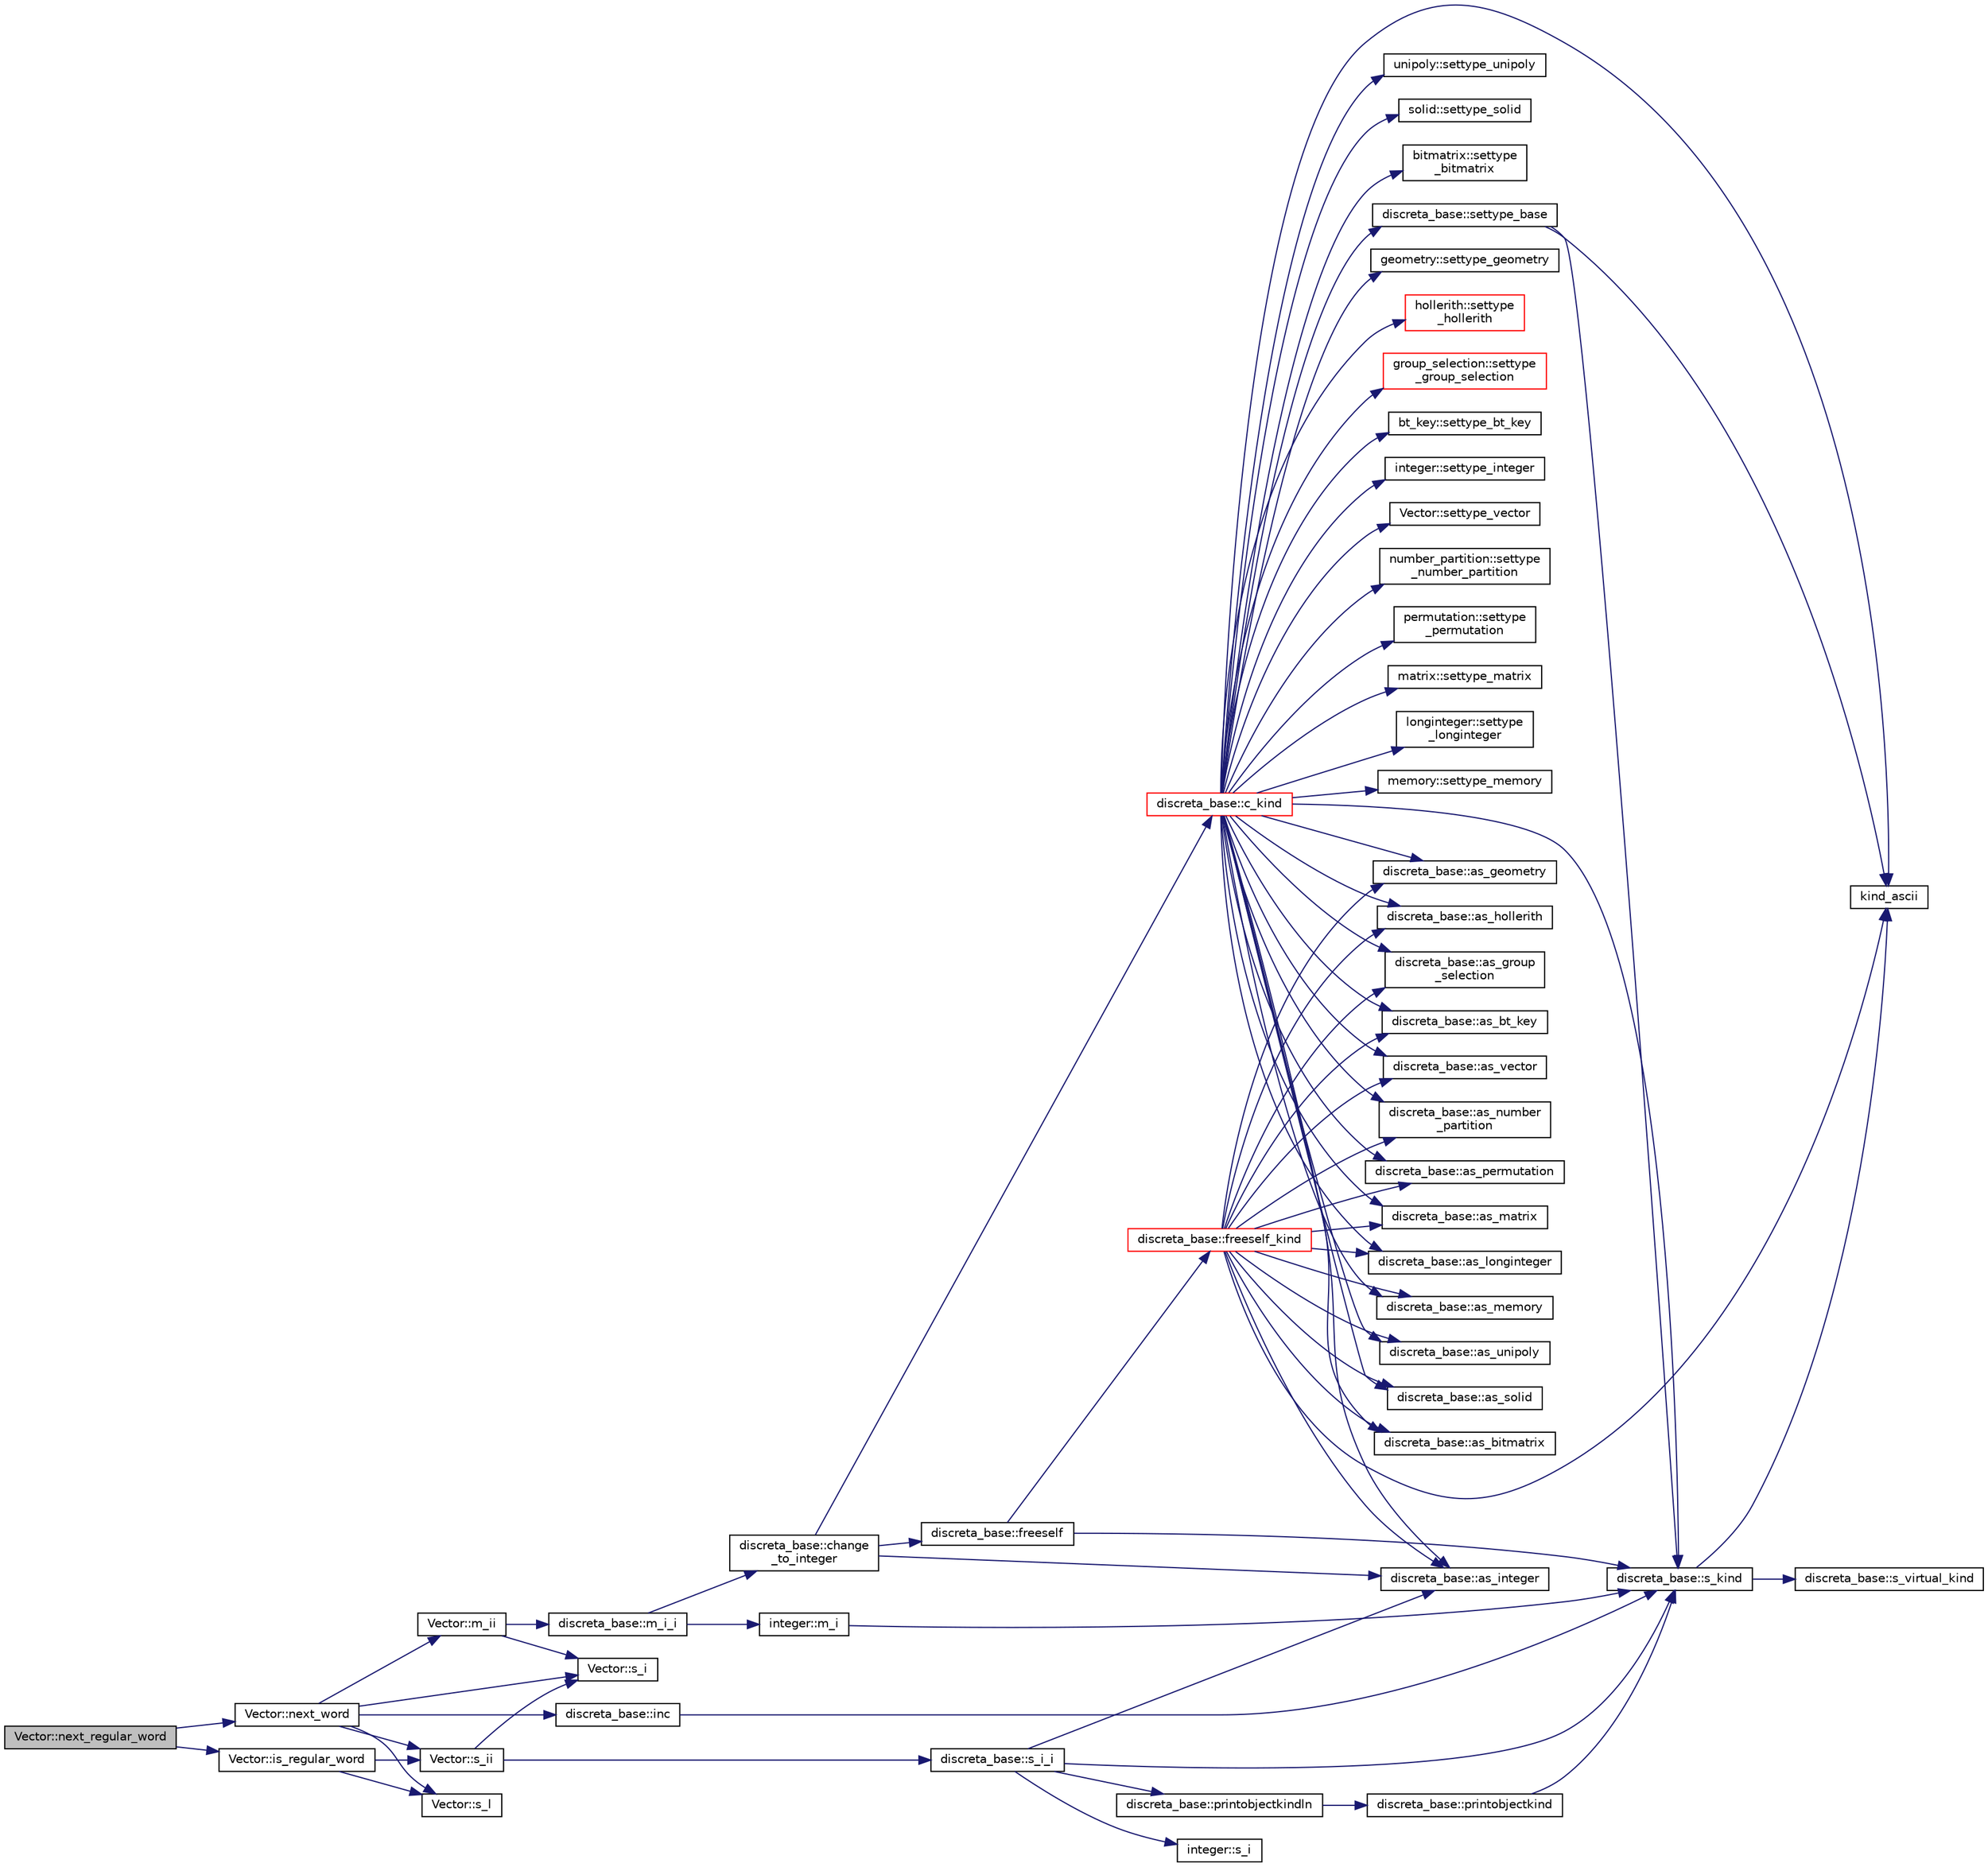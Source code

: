 digraph "Vector::next_regular_word"
{
  edge [fontname="Helvetica",fontsize="10",labelfontname="Helvetica",labelfontsize="10"];
  node [fontname="Helvetica",fontsize="10",shape=record];
  rankdir="LR";
  Node3750 [label="Vector::next_regular_word",height=0.2,width=0.4,color="black", fillcolor="grey75", style="filled", fontcolor="black"];
  Node3750 -> Node3751 [color="midnightblue",fontsize="10",style="solid",fontname="Helvetica"];
  Node3751 [label="Vector::next_word",height=0.2,width=0.4,color="black", fillcolor="white", style="filled",URL="$d5/db2/class_vector.html#ac6836667916e1854bd102698042bbef2"];
  Node3751 -> Node3752 [color="midnightblue",fontsize="10",style="solid",fontname="Helvetica"];
  Node3752 [label="Vector::s_l",height=0.2,width=0.4,color="black", fillcolor="white", style="filled",URL="$d5/db2/class_vector.html#ad2dc082288f858d22a528832289e0704"];
  Node3751 -> Node3753 [color="midnightblue",fontsize="10",style="solid",fontname="Helvetica"];
  Node3753 [label="Vector::s_ii",height=0.2,width=0.4,color="black", fillcolor="white", style="filled",URL="$d5/db2/class_vector.html#a75d4942cc7b9794717b4846c10520db8"];
  Node3753 -> Node3754 [color="midnightblue",fontsize="10",style="solid",fontname="Helvetica"];
  Node3754 [label="Vector::s_i",height=0.2,width=0.4,color="black", fillcolor="white", style="filled",URL="$d5/db2/class_vector.html#a1c4fe1752523df8119f70dd550244871"];
  Node3753 -> Node3755 [color="midnightblue",fontsize="10",style="solid",fontname="Helvetica"];
  Node3755 [label="discreta_base::s_i_i",height=0.2,width=0.4,color="black", fillcolor="white", style="filled",URL="$d7/d71/classdiscreta__base.html#aadb92c01fbe69b3034b0214b33fbc735"];
  Node3755 -> Node3756 [color="midnightblue",fontsize="10",style="solid",fontname="Helvetica"];
  Node3756 [label="discreta_base::s_kind",height=0.2,width=0.4,color="black", fillcolor="white", style="filled",URL="$d7/d71/classdiscreta__base.html#a8a830025c74adbbc3362418a7c2ba157"];
  Node3756 -> Node3757 [color="midnightblue",fontsize="10",style="solid",fontname="Helvetica"];
  Node3757 [label="discreta_base::s_virtual_kind",height=0.2,width=0.4,color="black", fillcolor="white", style="filled",URL="$d7/d71/classdiscreta__base.html#a52778a6d6943a468be083d0785d418fb"];
  Node3756 -> Node3758 [color="midnightblue",fontsize="10",style="solid",fontname="Helvetica"];
  Node3758 [label="kind_ascii",height=0.2,width=0.4,color="black", fillcolor="white", style="filled",URL="$d9/d60/discreta_8h.html#ad0ce825a9f29bc6cec27e1b64cfe27bf"];
  Node3755 -> Node3759 [color="midnightblue",fontsize="10",style="solid",fontname="Helvetica"];
  Node3759 [label="discreta_base::printobjectkindln",height=0.2,width=0.4,color="black", fillcolor="white", style="filled",URL="$d7/d71/classdiscreta__base.html#a677ccc8f392ebedde05e453f8cf59559"];
  Node3759 -> Node3760 [color="midnightblue",fontsize="10",style="solid",fontname="Helvetica"];
  Node3760 [label="discreta_base::printobjectkind",height=0.2,width=0.4,color="black", fillcolor="white", style="filled",URL="$d7/d71/classdiscreta__base.html#aa75a1314aa706909b029664944904231"];
  Node3760 -> Node3756 [color="midnightblue",fontsize="10",style="solid",fontname="Helvetica"];
  Node3755 -> Node3761 [color="midnightblue",fontsize="10",style="solid",fontname="Helvetica"];
  Node3761 [label="discreta_base::as_integer",height=0.2,width=0.4,color="black", fillcolor="white", style="filled",URL="$d7/d71/classdiscreta__base.html#a00d7691eaf874fd283d942692fe8dd26"];
  Node3755 -> Node3762 [color="midnightblue",fontsize="10",style="solid",fontname="Helvetica"];
  Node3762 [label="integer::s_i",height=0.2,width=0.4,color="black", fillcolor="white", style="filled",URL="$d0/de5/classinteger.html#adf28e9f94d4c844adaa950deeb80b904"];
  Node3751 -> Node3763 [color="midnightblue",fontsize="10",style="solid",fontname="Helvetica"];
  Node3763 [label="Vector::m_ii",height=0.2,width=0.4,color="black", fillcolor="white", style="filled",URL="$d5/db2/class_vector.html#aa6a97eabb43f192a47947f4f6acbb04d"];
  Node3763 -> Node3754 [color="midnightblue",fontsize="10",style="solid",fontname="Helvetica"];
  Node3763 -> Node3764 [color="midnightblue",fontsize="10",style="solid",fontname="Helvetica"];
  Node3764 [label="discreta_base::m_i_i",height=0.2,width=0.4,color="black", fillcolor="white", style="filled",URL="$d7/d71/classdiscreta__base.html#aa231464a9d4bc233f66608021c9ad997"];
  Node3764 -> Node3765 [color="midnightblue",fontsize="10",style="solid",fontname="Helvetica"];
  Node3765 [label="discreta_base::change\l_to_integer",height=0.2,width=0.4,color="black", fillcolor="white", style="filled",URL="$d7/d71/classdiscreta__base.html#a58a5a5bd8f8e6f2dd7b4483b66dc7bb9"];
  Node3765 -> Node3766 [color="midnightblue",fontsize="10",style="solid",fontname="Helvetica"];
  Node3766 [label="discreta_base::freeself",height=0.2,width=0.4,color="black", fillcolor="white", style="filled",URL="$d7/d71/classdiscreta__base.html#a9a3c9501a562293b5667c11b9174d6e5"];
  Node3766 -> Node3767 [color="midnightblue",fontsize="10",style="solid",fontname="Helvetica"];
  Node3767 [label="discreta_base::freeself_kind",height=0.2,width=0.4,color="red", fillcolor="white", style="filled",URL="$d7/d71/classdiscreta__base.html#a63a23ada2165b3838fab719ed458cec8"];
  Node3767 -> Node3761 [color="midnightblue",fontsize="10",style="solid",fontname="Helvetica"];
  Node3767 -> Node3771 [color="midnightblue",fontsize="10",style="solid",fontname="Helvetica"];
  Node3771 [label="discreta_base::as_vector",height=0.2,width=0.4,color="black", fillcolor="white", style="filled",URL="$d7/d71/classdiscreta__base.html#a7bdd6cae39c380b128ee9e17e42cf020"];
  Node3767 -> Node3774 [color="midnightblue",fontsize="10",style="solid",fontname="Helvetica"];
  Node3774 [label="discreta_base::as_number\l_partition",height=0.2,width=0.4,color="black", fillcolor="white", style="filled",URL="$d7/d71/classdiscreta__base.html#a307aa09de0e925d46697707968ffab00"];
  Node3767 -> Node3776 [color="midnightblue",fontsize="10",style="solid",fontname="Helvetica"];
  Node3776 [label="discreta_base::as_permutation",height=0.2,width=0.4,color="black", fillcolor="white", style="filled",URL="$d7/d71/classdiscreta__base.html#aa4e72f36a82984239b12ae831e131098"];
  Node3767 -> Node3778 [color="midnightblue",fontsize="10",style="solid",fontname="Helvetica"];
  Node3778 [label="discreta_base::as_matrix",height=0.2,width=0.4,color="black", fillcolor="white", style="filled",URL="$d7/d71/classdiscreta__base.html#ae4d7f56d917a4707b838fbffde6467ff"];
  Node3767 -> Node3781 [color="midnightblue",fontsize="10",style="solid",fontname="Helvetica"];
  Node3781 [label="discreta_base::as_longinteger",height=0.2,width=0.4,color="black", fillcolor="white", style="filled",URL="$d7/d71/classdiscreta__base.html#a20a094639eb711b10c8694c51937f7cd"];
  Node3767 -> Node3784 [color="midnightblue",fontsize="10",style="solid",fontname="Helvetica"];
  Node3784 [label="discreta_base::as_memory",height=0.2,width=0.4,color="black", fillcolor="white", style="filled",URL="$d7/d71/classdiscreta__base.html#ad94b2d7dce0cd4fa22db57f6e79c4bd2"];
  Node3767 -> Node3786 [color="midnightblue",fontsize="10",style="solid",fontname="Helvetica"];
  Node3786 [label="discreta_base::as_unipoly",height=0.2,width=0.4,color="black", fillcolor="white", style="filled",URL="$d7/d71/classdiscreta__base.html#ad50d8027f039fe5c2478cddb243adc9d"];
  Node3767 -> Node3788 [color="midnightblue",fontsize="10",style="solid",fontname="Helvetica"];
  Node3788 [label="discreta_base::as_solid",height=0.2,width=0.4,color="black", fillcolor="white", style="filled",URL="$d7/d71/classdiscreta__base.html#a1fc5f2b85ec97ab0a69dd64903c970a5"];
  Node3767 -> Node3790 [color="midnightblue",fontsize="10",style="solid",fontname="Helvetica"];
  Node3790 [label="discreta_base::as_bitmatrix",height=0.2,width=0.4,color="black", fillcolor="white", style="filled",URL="$d7/d71/classdiscreta__base.html#a071ad54ea8ef6c9d1d15f532e5a76df6"];
  Node3767 -> Node3792 [color="midnightblue",fontsize="10",style="solid",fontname="Helvetica"];
  Node3792 [label="discreta_base::as_geometry",height=0.2,width=0.4,color="black", fillcolor="white", style="filled",URL="$d7/d71/classdiscreta__base.html#a38fc7b4cdd830703e9d87354b79bc5c8"];
  Node3767 -> Node3794 [color="midnightblue",fontsize="10",style="solid",fontname="Helvetica"];
  Node3794 [label="discreta_base::as_hollerith",height=0.2,width=0.4,color="black", fillcolor="white", style="filled",URL="$d7/d71/classdiscreta__base.html#a3e66f82711f314710107e2f29e589690"];
  Node3767 -> Node3796 [color="midnightblue",fontsize="10",style="solid",fontname="Helvetica"];
  Node3796 [label="discreta_base::as_group\l_selection",height=0.2,width=0.4,color="black", fillcolor="white", style="filled",URL="$d7/d71/classdiscreta__base.html#aae1bac4883c567718bef9fb610abbdc8"];
  Node3767 -> Node3798 [color="midnightblue",fontsize="10",style="solid",fontname="Helvetica"];
  Node3798 [label="discreta_base::as_bt_key",height=0.2,width=0.4,color="black", fillcolor="white", style="filled",URL="$d7/d71/classdiscreta__base.html#a2734c6e08dca17cf6588bd5064ec1b9f"];
  Node3767 -> Node3758 [color="midnightblue",fontsize="10",style="solid",fontname="Helvetica"];
  Node3766 -> Node3756 [color="midnightblue",fontsize="10",style="solid",fontname="Helvetica"];
  Node3765 -> Node3808 [color="midnightblue",fontsize="10",style="solid",fontname="Helvetica"];
  Node3808 [label="discreta_base::c_kind",height=0.2,width=0.4,color="red", fillcolor="white", style="filled",URL="$d7/d71/classdiscreta__base.html#adc2ff61589c2d083688e7a43f333cb62"];
  Node3808 -> Node3809 [color="midnightblue",fontsize="10",style="solid",fontname="Helvetica"];
  Node3809 [label="discreta_base::settype_base",height=0.2,width=0.4,color="black", fillcolor="white", style="filled",URL="$d7/d71/classdiscreta__base.html#a4f42899a89447d1c3993ea07c38f8ad4"];
  Node3809 -> Node3756 [color="midnightblue",fontsize="10",style="solid",fontname="Helvetica"];
  Node3809 -> Node3758 [color="midnightblue",fontsize="10",style="solid",fontname="Helvetica"];
  Node3808 -> Node3761 [color="midnightblue",fontsize="10",style="solid",fontname="Helvetica"];
  Node3808 -> Node3810 [color="midnightblue",fontsize="10",style="solid",fontname="Helvetica"];
  Node3810 [label="integer::settype_integer",height=0.2,width=0.4,color="black", fillcolor="white", style="filled",URL="$d0/de5/classinteger.html#a6265c65ef311229acd513d748faba796"];
  Node3808 -> Node3771 [color="midnightblue",fontsize="10",style="solid",fontname="Helvetica"];
  Node3808 -> Node3811 [color="midnightblue",fontsize="10",style="solid",fontname="Helvetica"];
  Node3811 [label="Vector::settype_vector",height=0.2,width=0.4,color="black", fillcolor="white", style="filled",URL="$d5/db2/class_vector.html#a34e0d00b18c051f23904a8429fa6c8b4"];
  Node3808 -> Node3774 [color="midnightblue",fontsize="10",style="solid",fontname="Helvetica"];
  Node3808 -> Node3812 [color="midnightblue",fontsize="10",style="solid",fontname="Helvetica"];
  Node3812 [label="number_partition::settype\l_number_partition",height=0.2,width=0.4,color="black", fillcolor="white", style="filled",URL="$df/d50/classnumber__partition.html#a3aaec1b557758f643ffc8555bbc358be"];
  Node3808 -> Node3776 [color="midnightblue",fontsize="10",style="solid",fontname="Helvetica"];
  Node3808 -> Node3813 [color="midnightblue",fontsize="10",style="solid",fontname="Helvetica"];
  Node3813 [label="permutation::settype\l_permutation",height=0.2,width=0.4,color="black", fillcolor="white", style="filled",URL="$d0/d08/classpermutation.html#af1eea29f86195cede9562e444664c28c"];
  Node3808 -> Node3778 [color="midnightblue",fontsize="10",style="solid",fontname="Helvetica"];
  Node3808 -> Node3814 [color="midnightblue",fontsize="10",style="solid",fontname="Helvetica"];
  Node3814 [label="matrix::settype_matrix",height=0.2,width=0.4,color="black", fillcolor="white", style="filled",URL="$d1/d8d/classmatrix.html#a1780283a64a789e4084d792683d276bb"];
  Node3808 -> Node3781 [color="midnightblue",fontsize="10",style="solid",fontname="Helvetica"];
  Node3808 -> Node3815 [color="midnightblue",fontsize="10",style="solid",fontname="Helvetica"];
  Node3815 [label="longinteger::settype\l_longinteger",height=0.2,width=0.4,color="black", fillcolor="white", style="filled",URL="$d3/d71/classlonginteger.html#ae5f811ece8df31b9ff114368a18e1dc5"];
  Node3808 -> Node3784 [color="midnightblue",fontsize="10",style="solid",fontname="Helvetica"];
  Node3808 -> Node3816 [color="midnightblue",fontsize="10",style="solid",fontname="Helvetica"];
  Node3816 [label="memory::settype_memory",height=0.2,width=0.4,color="black", fillcolor="white", style="filled",URL="$d8/d99/classmemory.html#a33aae277f9b8fe36b02e9d5da895451b"];
  Node3808 -> Node3786 [color="midnightblue",fontsize="10",style="solid",fontname="Helvetica"];
  Node3808 -> Node3817 [color="midnightblue",fontsize="10",style="solid",fontname="Helvetica"];
  Node3817 [label="unipoly::settype_unipoly",height=0.2,width=0.4,color="black", fillcolor="white", style="filled",URL="$d1/d89/classunipoly.html#a8db854fcc85c5e1150b1f1b1c005c95b"];
  Node3808 -> Node3788 [color="midnightblue",fontsize="10",style="solid",fontname="Helvetica"];
  Node3808 -> Node3818 [color="midnightblue",fontsize="10",style="solid",fontname="Helvetica"];
  Node3818 [label="solid::settype_solid",height=0.2,width=0.4,color="black", fillcolor="white", style="filled",URL="$d8/def/classsolid.html#a775bd4821f75a8aee4ea3d4335ff90e0"];
  Node3808 -> Node3790 [color="midnightblue",fontsize="10",style="solid",fontname="Helvetica"];
  Node3808 -> Node3819 [color="midnightblue",fontsize="10",style="solid",fontname="Helvetica"];
  Node3819 [label="bitmatrix::settype\l_bitmatrix",height=0.2,width=0.4,color="black", fillcolor="white", style="filled",URL="$de/dc8/classbitmatrix.html#acb571d947f9526665ebbdc0ce3e2a973"];
  Node3808 -> Node3792 [color="midnightblue",fontsize="10",style="solid",fontname="Helvetica"];
  Node3808 -> Node3820 [color="midnightblue",fontsize="10",style="solid",fontname="Helvetica"];
  Node3820 [label="geometry::settype_geometry",height=0.2,width=0.4,color="black", fillcolor="white", style="filled",URL="$da/d44/classgeometry.html#ab4a336baba6a3f56f5ffa053a5be5ba7"];
  Node3808 -> Node3794 [color="midnightblue",fontsize="10",style="solid",fontname="Helvetica"];
  Node3808 -> Node3821 [color="midnightblue",fontsize="10",style="solid",fontname="Helvetica"];
  Node3821 [label="hollerith::settype\l_hollerith",height=0.2,width=0.4,color="red", fillcolor="white", style="filled",URL="$d8/d99/classhollerith.html#a23bbd4acfc88a0e90f1245f243f51f76"];
  Node3808 -> Node3796 [color="midnightblue",fontsize="10",style="solid",fontname="Helvetica"];
  Node3808 -> Node3823 [color="midnightblue",fontsize="10",style="solid",fontname="Helvetica"];
  Node3823 [label="group_selection::settype\l_group_selection",height=0.2,width=0.4,color="red", fillcolor="white", style="filled",URL="$d6/db0/classgroup__selection.html#a015ed73b7b8d784bedd4d11ac1fc0ec1"];
  Node3808 -> Node3798 [color="midnightblue",fontsize="10",style="solid",fontname="Helvetica"];
  Node3808 -> Node3825 [color="midnightblue",fontsize="10",style="solid",fontname="Helvetica"];
  Node3825 [label="bt_key::settype_bt_key",height=0.2,width=0.4,color="black", fillcolor="white", style="filled",URL="$d1/de5/classbt__key.html#a352bb10beb7c789d8d29373035824800"];
  Node3808 -> Node3758 [color="midnightblue",fontsize="10",style="solid",fontname="Helvetica"];
  Node3808 -> Node3756 [color="midnightblue",fontsize="10",style="solid",fontname="Helvetica"];
  Node3765 -> Node3761 [color="midnightblue",fontsize="10",style="solid",fontname="Helvetica"];
  Node3764 -> Node3830 [color="midnightblue",fontsize="10",style="solid",fontname="Helvetica"];
  Node3830 [label="integer::m_i",height=0.2,width=0.4,color="black", fillcolor="white", style="filled",URL="$d0/de5/classinteger.html#a869091f0a0f35f5354c8c4a70250e8a9"];
  Node3830 -> Node3756 [color="midnightblue",fontsize="10",style="solid",fontname="Helvetica"];
  Node3751 -> Node3754 [color="midnightblue",fontsize="10",style="solid",fontname="Helvetica"];
  Node3751 -> Node3831 [color="midnightblue",fontsize="10",style="solid",fontname="Helvetica"];
  Node3831 [label="discreta_base::inc",height=0.2,width=0.4,color="black", fillcolor="white", style="filled",URL="$d7/d71/classdiscreta__base.html#afda42789f4ba04ba399623a6b9e206e3"];
  Node3831 -> Node3756 [color="midnightblue",fontsize="10",style="solid",fontname="Helvetica"];
  Node3750 -> Node3832 [color="midnightblue",fontsize="10",style="solid",fontname="Helvetica"];
  Node3832 [label="Vector::is_regular_word",height=0.2,width=0.4,color="black", fillcolor="white", style="filled",URL="$d5/db2/class_vector.html#a40940c35a1c43919148b6ad176e21444"];
  Node3832 -> Node3752 [color="midnightblue",fontsize="10",style="solid",fontname="Helvetica"];
  Node3832 -> Node3753 [color="midnightblue",fontsize="10",style="solid",fontname="Helvetica"];
}
